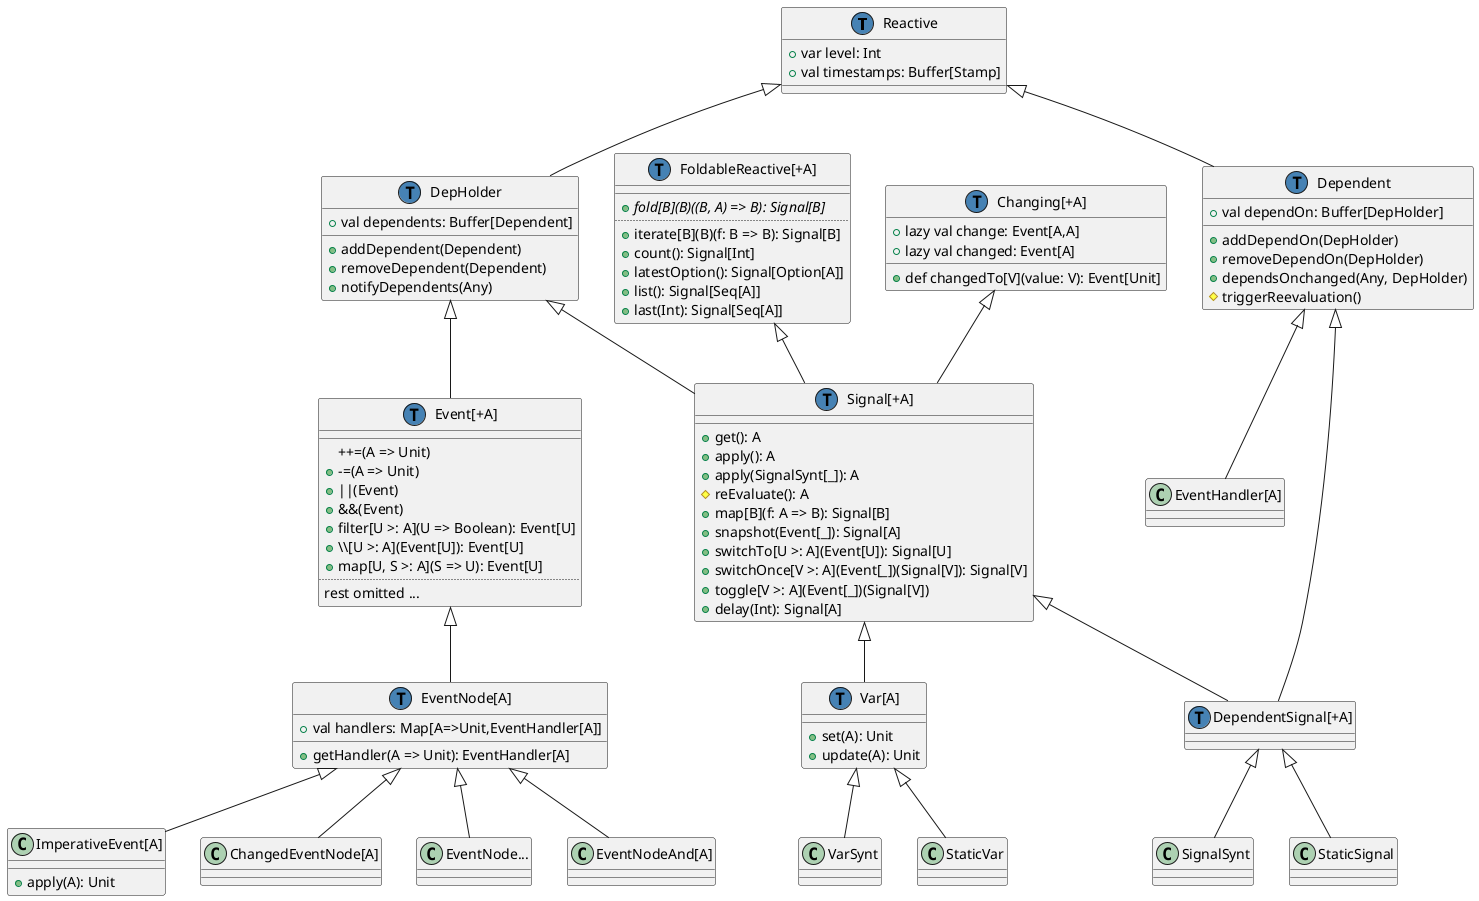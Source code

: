 @startuml
class Reactive {
  +var level: Int
  +val timestamps: Buffer[Stamp]
}

class DepHolder {
  +val dependents: Buffer[Dependent]
  __
  +addDependent(Dependent)
  +removeDependent(Dependent)
  +notifyDependents(Any)
}
Reactive <|-- DepHolder

class Dependent {
  +val dependOn: Buffer[DepHolder]
  __
  +addDependOn(DepHolder)
  +removeDependOn(DepHolder)
  +dependsOnchanged(Any, DepHolder)
  #triggerReevaluation()
}
Reactive <|-- Dependent

class "Event[+A]" as Event {
  __
  ++=(A => Unit)
  +-=(A => Unit)
  +||(Event)
  +&&(Event)
  +filter[U >: A](U => Boolean): Event[U]
  +\\\[U >: A](Event[U]): Event[U]
  +map[U, S >: A](S => U): Event[U]
  ..
  rest omitted ...
}
DepHolder <|-- Event

class "EventHandler[A]" as EventHandler {
}
Dependent <|-- EventHandler

class "EventNode[A]" as EventNode {
  +val handlers: Map[A=>Unit,EventHandler[A]]
  +getHandler(A => Unit): EventHandler[A]
}
Event <|-- EventNode

class "ImperativeEvent[A]" as ImperativeEvent {
  +apply(A): Unit
}
EventNode <|-- ImperativeEvent

class "ChangedEventNode[A]" as ChangedEventNode
EventNode <|-- ChangedEventNode

class "EventNode..." as MiscEvents
EventNode <|-- MiscEvents

class "EventNodeAnd[A]" as EventNodeAnd
EventNode <|-- EventNodeAnd

class "Signal[+A]" as Signal {
  +get(): A
  +apply(): A
  +apply(SignalSynt[_]): A
  #reEvaluate(): A
  +map[B](f: A => B): Signal[B]
  +snapshot(Event[_]): Signal[A]
  +switchTo[U >: A](Event[U]): Signal[U]
  +switchOnce[V >: A](Event[_])(Signal[V]): Signal[V]
  +toggle[V >: A](Event[_])(Signal[V])
  +delay(Int): Signal[A]
}
DepHolder <|-- Signal
FoldableReactive <|-- Signal

class "Var[A]" as Var {
  __
  +set(A): Unit
  +update(A): Unit
}
Signal <|-- Var

class "DependentSignal[+A]" as DependentSignal
Dependent <|-- DependentSignal
Signal <|-- DependentSignal

class "FoldableReactive[+A]" as FoldableReactive {
  __
  + {abstract} fold[B](B)((B, A) => B): Signal[B]
  ..
  +iterate[B](B)(f: B => B): Signal[B]
  +count(): Signal[Int]
  +latestOption(): Signal[Option[A]]
  +list(): Signal[Seq[A]]
  +last(Int): Signal[Seq[A]]
}

class "Changing[+A]" as Changing {
  +lazy val change: Event[A,A]
  +lazy val changed: Event[A]
  __
  +def changedTo[V](value: V): Event[Unit]
}
Changing <|-- Signal

DependentSignal <|-- SignalSynt
DependentSignal <|-- StaticSignal
Var <|-- VarSynt
Var <|-- StaticVar

class Signal << (T,#4682b4) >>
class Var << (T,#4682b4) >>
class DepHolder << (T,#4682b4) >>
class Dependent << (T,#4682b4) >>
class Reactive << (T,#4682b4) >>
class DependentSignal << (T,#4682b4) >>
class Changing << (T,#4682b4) >>
class FoldableReactive << (T,#4682b4) >>
class Event << (T,#4682b4) >>
class EventNode << (T,#4682b4) >>
@enduml
